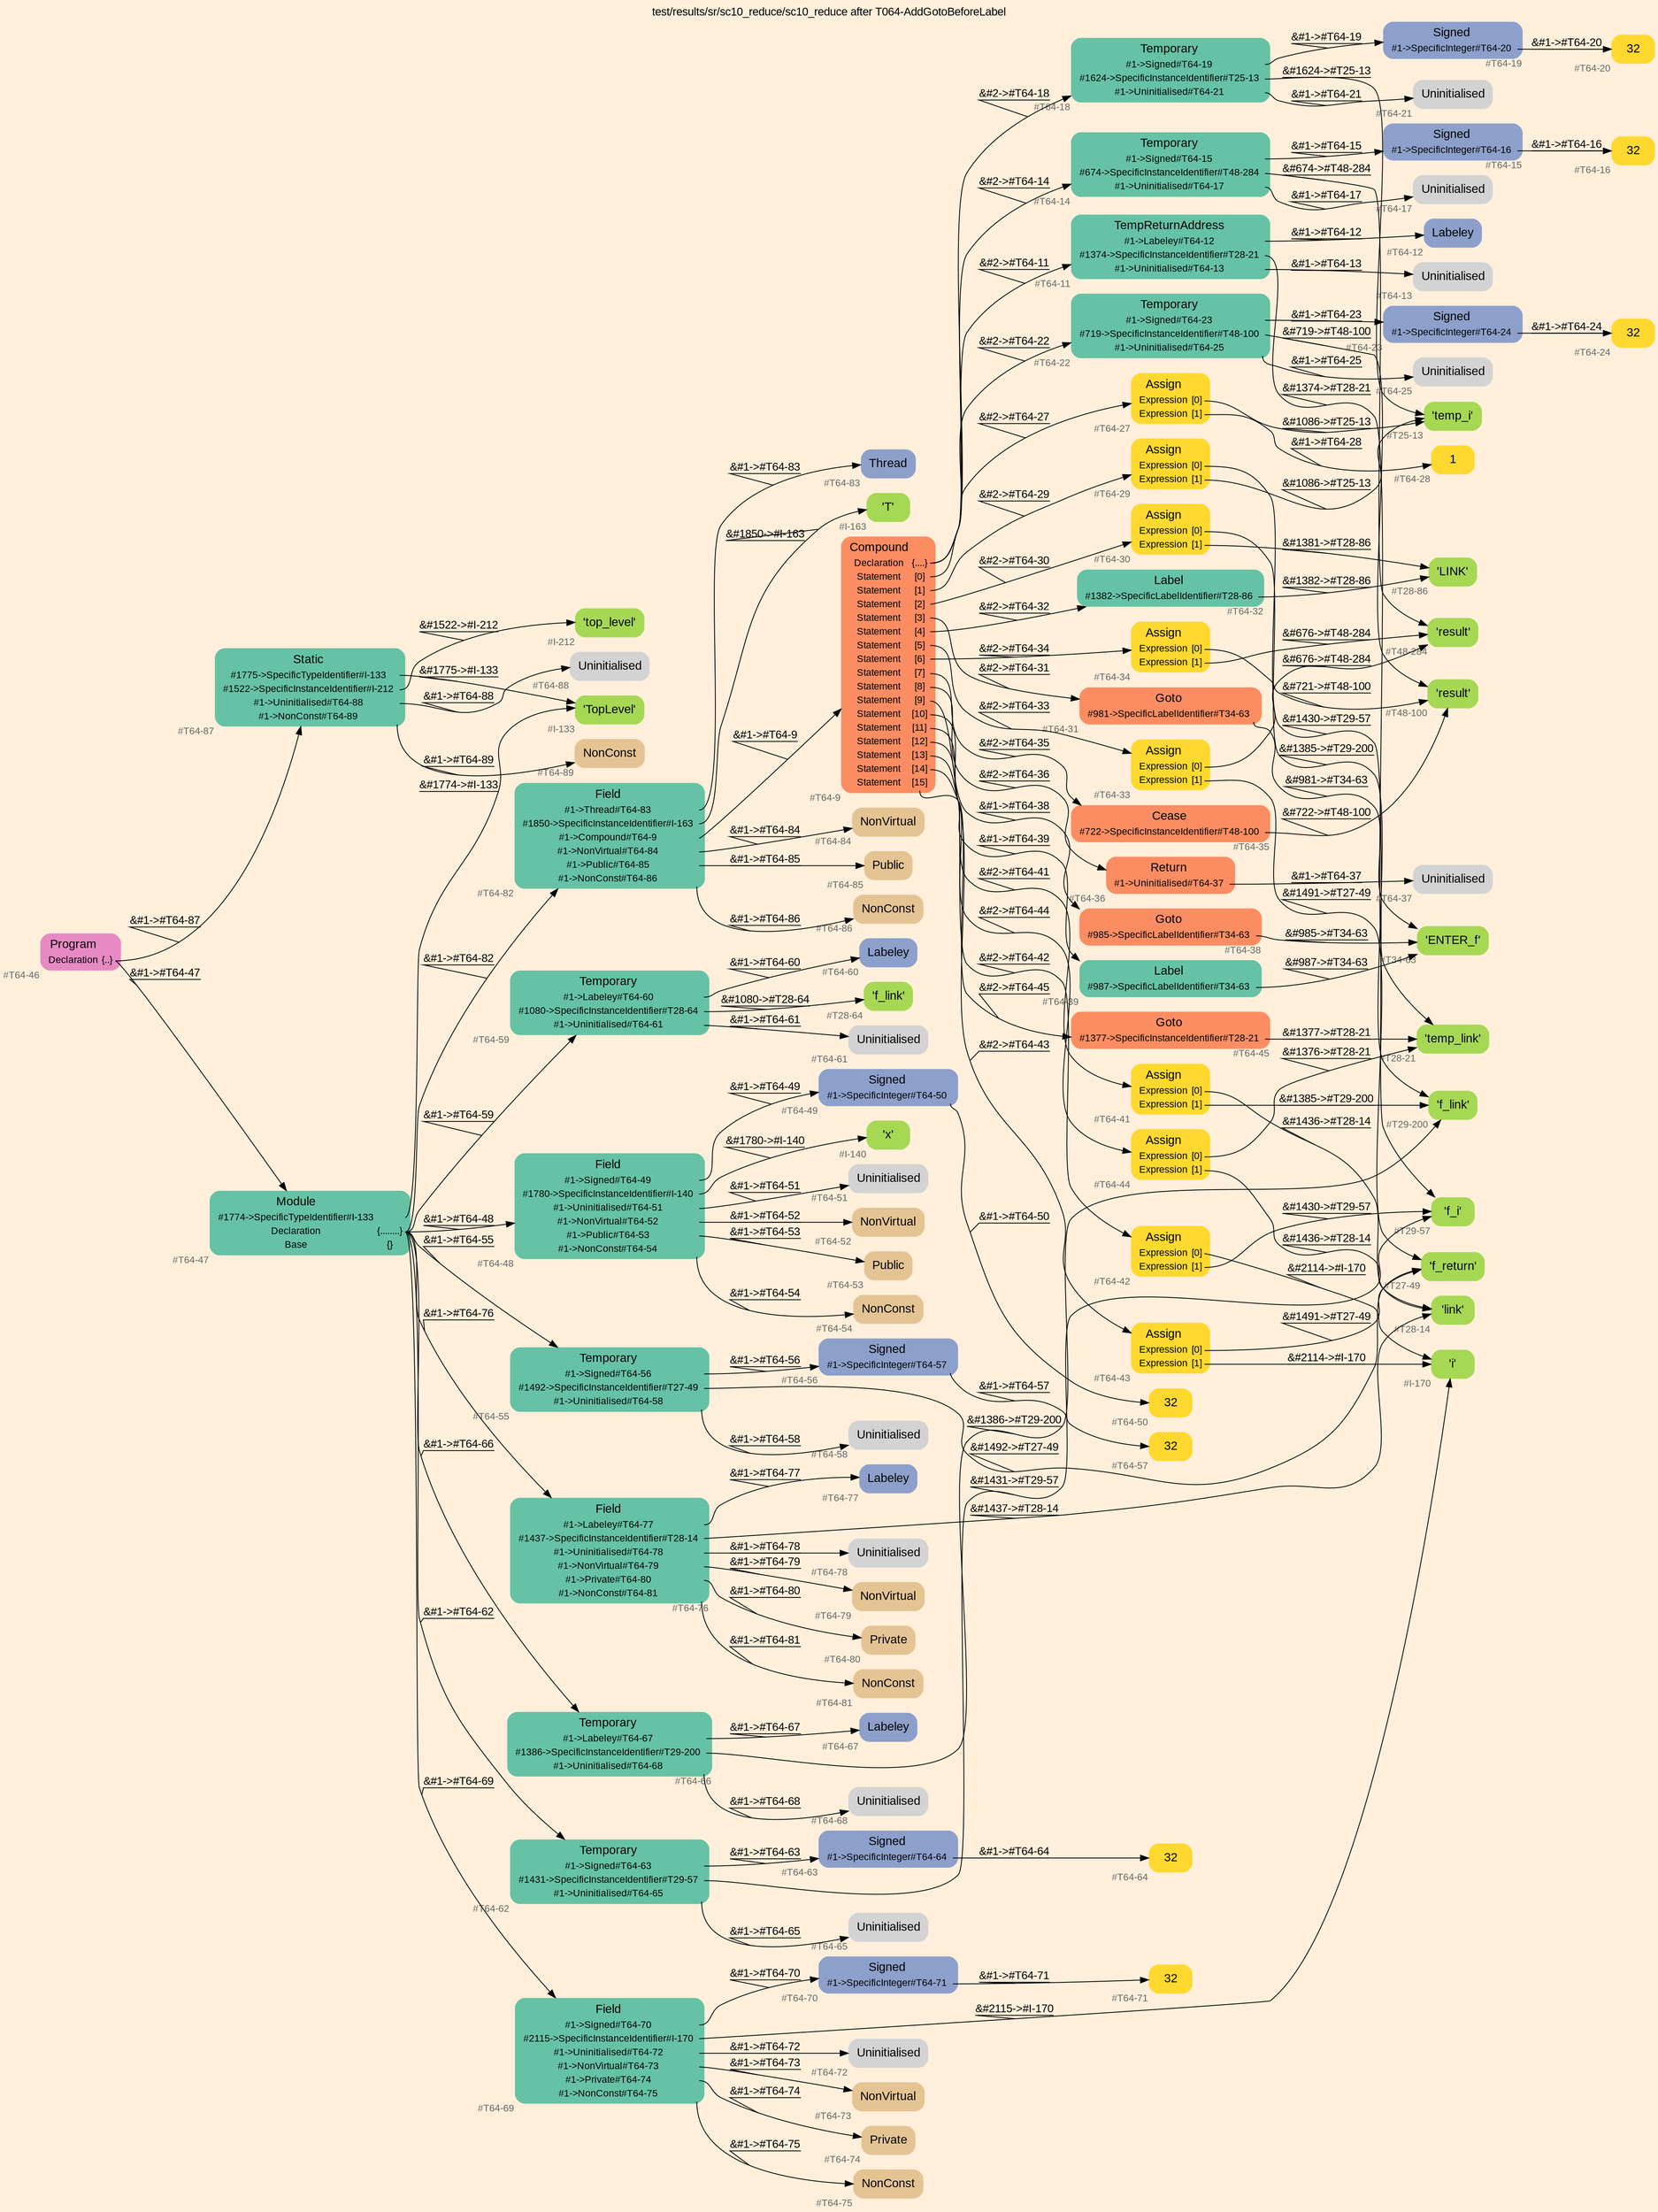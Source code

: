 digraph "test/results/sr/sc10_reduce/sc10_reduce after T064-AddGotoBeforeLabel" {
label = "test/results/sr/sc10_reduce/sc10_reduce after T064-AddGotoBeforeLabel"
labelloc = t
graph [
    rankdir = "LR"
    ranksep = 0.3
    bgcolor = antiquewhite1
    color = black
    fontcolor = black
    fontname = "Arial"
];
node [
    fontname = "Arial"
];
edge [
    fontname = "Arial"
];

// -------------------- node figure --------------------
// -------- block #T64-46 ----------
"#T64-46" [
    fillcolor = "/set28/4"
    xlabel = "#T64-46"
    fontsize = "12"
    fontcolor = grey40
    shape = "plaintext"
    label = <<TABLE BORDER="0" CELLBORDER="0" CELLSPACING="0">
     <TR><TD><FONT COLOR="black" POINT-SIZE="15">Program</FONT></TD></TR>
     <TR><TD><FONT COLOR="black" POINT-SIZE="12">Declaration</FONT></TD><TD PORT="port0"><FONT COLOR="black" POINT-SIZE="12">{..}</FONT></TD></TR>
    </TABLE>>
    style = "rounded,filled"
];

// -------- block #T64-47 ----------
"#T64-47" [
    fillcolor = "/set28/1"
    xlabel = "#T64-47"
    fontsize = "12"
    fontcolor = grey40
    shape = "plaintext"
    label = <<TABLE BORDER="0" CELLBORDER="0" CELLSPACING="0">
     <TR><TD><FONT COLOR="black" POINT-SIZE="15">Module</FONT></TD></TR>
     <TR><TD><FONT COLOR="black" POINT-SIZE="12">#1774-&gt;SpecificTypeIdentifier#I-133</FONT></TD><TD PORT="port0"></TD></TR>
     <TR><TD><FONT COLOR="black" POINT-SIZE="12">Declaration</FONT></TD><TD PORT="port1"><FONT COLOR="black" POINT-SIZE="12">{........}</FONT></TD></TR>
     <TR><TD><FONT COLOR="black" POINT-SIZE="12">Base</FONT></TD><TD PORT="port2"><FONT COLOR="black" POINT-SIZE="12">{}</FONT></TD></TR>
    </TABLE>>
    style = "rounded,filled"
];

// -------- block #I-133 ----------
"#I-133" [
    fillcolor = "/set28/5"
    xlabel = "#I-133"
    fontsize = "12"
    fontcolor = grey40
    shape = "plaintext"
    label = <<TABLE BORDER="0" CELLBORDER="0" CELLSPACING="0">
     <TR><TD><FONT COLOR="black" POINT-SIZE="15">'TopLevel'</FONT></TD></TR>
    </TABLE>>
    style = "rounded,filled"
];

// -------- block #T64-48 ----------
"#T64-48" [
    fillcolor = "/set28/1"
    xlabel = "#T64-48"
    fontsize = "12"
    fontcolor = grey40
    shape = "plaintext"
    label = <<TABLE BORDER="0" CELLBORDER="0" CELLSPACING="0">
     <TR><TD><FONT COLOR="black" POINT-SIZE="15">Field</FONT></TD></TR>
     <TR><TD><FONT COLOR="black" POINT-SIZE="12">#1-&gt;Signed#T64-49</FONT></TD><TD PORT="port0"></TD></TR>
     <TR><TD><FONT COLOR="black" POINT-SIZE="12">#1780-&gt;SpecificInstanceIdentifier#I-140</FONT></TD><TD PORT="port1"></TD></TR>
     <TR><TD><FONT COLOR="black" POINT-SIZE="12">#1-&gt;Uninitialised#T64-51</FONT></TD><TD PORT="port2"></TD></TR>
     <TR><TD><FONT COLOR="black" POINT-SIZE="12">#1-&gt;NonVirtual#T64-52</FONT></TD><TD PORT="port3"></TD></TR>
     <TR><TD><FONT COLOR="black" POINT-SIZE="12">#1-&gt;Public#T64-53</FONT></TD><TD PORT="port4"></TD></TR>
     <TR><TD><FONT COLOR="black" POINT-SIZE="12">#1-&gt;NonConst#T64-54</FONT></TD><TD PORT="port5"></TD></TR>
    </TABLE>>
    style = "rounded,filled"
];

// -------- block #T64-49 ----------
"#T64-49" [
    fillcolor = "/set28/3"
    xlabel = "#T64-49"
    fontsize = "12"
    fontcolor = grey40
    shape = "plaintext"
    label = <<TABLE BORDER="0" CELLBORDER="0" CELLSPACING="0">
     <TR><TD><FONT COLOR="black" POINT-SIZE="15">Signed</FONT></TD></TR>
     <TR><TD><FONT COLOR="black" POINT-SIZE="12">#1-&gt;SpecificInteger#T64-50</FONT></TD><TD PORT="port0"></TD></TR>
    </TABLE>>
    style = "rounded,filled"
];

// -------- block #T64-50 ----------
"#T64-50" [
    fillcolor = "/set28/6"
    xlabel = "#T64-50"
    fontsize = "12"
    fontcolor = grey40
    shape = "plaintext"
    label = <<TABLE BORDER="0" CELLBORDER="0" CELLSPACING="0">
     <TR><TD><FONT COLOR="black" POINT-SIZE="15">32</FONT></TD></TR>
    </TABLE>>
    style = "rounded,filled"
];

// -------- block #I-140 ----------
"#I-140" [
    fillcolor = "/set28/5"
    xlabel = "#I-140"
    fontsize = "12"
    fontcolor = grey40
    shape = "plaintext"
    label = <<TABLE BORDER="0" CELLBORDER="0" CELLSPACING="0">
     <TR><TD><FONT COLOR="black" POINT-SIZE="15">'x'</FONT></TD></TR>
    </TABLE>>
    style = "rounded,filled"
];

// -------- block #T64-51 ----------
"#T64-51" [
    xlabel = "#T64-51"
    fontsize = "12"
    fontcolor = grey40
    shape = "plaintext"
    label = <<TABLE BORDER="0" CELLBORDER="0" CELLSPACING="0">
     <TR><TD><FONT COLOR="black" POINT-SIZE="15">Uninitialised</FONT></TD></TR>
    </TABLE>>
    style = "rounded,filled"
];

// -------- block #T64-52 ----------
"#T64-52" [
    fillcolor = "/set28/7"
    xlabel = "#T64-52"
    fontsize = "12"
    fontcolor = grey40
    shape = "plaintext"
    label = <<TABLE BORDER="0" CELLBORDER="0" CELLSPACING="0">
     <TR><TD><FONT COLOR="black" POINT-SIZE="15">NonVirtual</FONT></TD></TR>
    </TABLE>>
    style = "rounded,filled"
];

// -------- block #T64-53 ----------
"#T64-53" [
    fillcolor = "/set28/7"
    xlabel = "#T64-53"
    fontsize = "12"
    fontcolor = grey40
    shape = "plaintext"
    label = <<TABLE BORDER="0" CELLBORDER="0" CELLSPACING="0">
     <TR><TD><FONT COLOR="black" POINT-SIZE="15">Public</FONT></TD></TR>
    </TABLE>>
    style = "rounded,filled"
];

// -------- block #T64-54 ----------
"#T64-54" [
    fillcolor = "/set28/7"
    xlabel = "#T64-54"
    fontsize = "12"
    fontcolor = grey40
    shape = "plaintext"
    label = <<TABLE BORDER="0" CELLBORDER="0" CELLSPACING="0">
     <TR><TD><FONT COLOR="black" POINT-SIZE="15">NonConst</FONT></TD></TR>
    </TABLE>>
    style = "rounded,filled"
];

// -------- block #T64-55 ----------
"#T64-55" [
    fillcolor = "/set28/1"
    xlabel = "#T64-55"
    fontsize = "12"
    fontcolor = grey40
    shape = "plaintext"
    label = <<TABLE BORDER="0" CELLBORDER="0" CELLSPACING="0">
     <TR><TD><FONT COLOR="black" POINT-SIZE="15">Temporary</FONT></TD></TR>
     <TR><TD><FONT COLOR="black" POINT-SIZE="12">#1-&gt;Signed#T64-56</FONT></TD><TD PORT="port0"></TD></TR>
     <TR><TD><FONT COLOR="black" POINT-SIZE="12">#1492-&gt;SpecificInstanceIdentifier#T27-49</FONT></TD><TD PORT="port1"></TD></TR>
     <TR><TD><FONT COLOR="black" POINT-SIZE="12">#1-&gt;Uninitialised#T64-58</FONT></TD><TD PORT="port2"></TD></TR>
    </TABLE>>
    style = "rounded,filled"
];

// -------- block #T64-56 ----------
"#T64-56" [
    fillcolor = "/set28/3"
    xlabel = "#T64-56"
    fontsize = "12"
    fontcolor = grey40
    shape = "plaintext"
    label = <<TABLE BORDER="0" CELLBORDER="0" CELLSPACING="0">
     <TR><TD><FONT COLOR="black" POINT-SIZE="15">Signed</FONT></TD></TR>
     <TR><TD><FONT COLOR="black" POINT-SIZE="12">#1-&gt;SpecificInteger#T64-57</FONT></TD><TD PORT="port0"></TD></TR>
    </TABLE>>
    style = "rounded,filled"
];

// -------- block #T64-57 ----------
"#T64-57" [
    fillcolor = "/set28/6"
    xlabel = "#T64-57"
    fontsize = "12"
    fontcolor = grey40
    shape = "plaintext"
    label = <<TABLE BORDER="0" CELLBORDER="0" CELLSPACING="0">
     <TR><TD><FONT COLOR="black" POINT-SIZE="15">32</FONT></TD></TR>
    </TABLE>>
    style = "rounded,filled"
];

// -------- block #T27-49 ----------
"#T27-49" [
    fillcolor = "/set28/5"
    xlabel = "#T27-49"
    fontsize = "12"
    fontcolor = grey40
    shape = "plaintext"
    label = <<TABLE BORDER="0" CELLBORDER="0" CELLSPACING="0">
     <TR><TD><FONT COLOR="black" POINT-SIZE="15">'f_return'</FONT></TD></TR>
    </TABLE>>
    style = "rounded,filled"
];

// -------- block #T64-58 ----------
"#T64-58" [
    xlabel = "#T64-58"
    fontsize = "12"
    fontcolor = grey40
    shape = "plaintext"
    label = <<TABLE BORDER="0" CELLBORDER="0" CELLSPACING="0">
     <TR><TD><FONT COLOR="black" POINT-SIZE="15">Uninitialised</FONT></TD></TR>
    </TABLE>>
    style = "rounded,filled"
];

// -------- block #T64-59 ----------
"#T64-59" [
    fillcolor = "/set28/1"
    xlabel = "#T64-59"
    fontsize = "12"
    fontcolor = grey40
    shape = "plaintext"
    label = <<TABLE BORDER="0" CELLBORDER="0" CELLSPACING="0">
     <TR><TD><FONT COLOR="black" POINT-SIZE="15">Temporary</FONT></TD></TR>
     <TR><TD><FONT COLOR="black" POINT-SIZE="12">#1-&gt;Labeley#T64-60</FONT></TD><TD PORT="port0"></TD></TR>
     <TR><TD><FONT COLOR="black" POINT-SIZE="12">#1080-&gt;SpecificInstanceIdentifier#T28-64</FONT></TD><TD PORT="port1"></TD></TR>
     <TR><TD><FONT COLOR="black" POINT-SIZE="12">#1-&gt;Uninitialised#T64-61</FONT></TD><TD PORT="port2"></TD></TR>
    </TABLE>>
    style = "rounded,filled"
];

// -------- block #T64-60 ----------
"#T64-60" [
    fillcolor = "/set28/3"
    xlabel = "#T64-60"
    fontsize = "12"
    fontcolor = grey40
    shape = "plaintext"
    label = <<TABLE BORDER="0" CELLBORDER="0" CELLSPACING="0">
     <TR><TD><FONT COLOR="black" POINT-SIZE="15">Labeley</FONT></TD></TR>
    </TABLE>>
    style = "rounded,filled"
];

// -------- block #T28-64 ----------
"#T28-64" [
    fillcolor = "/set28/5"
    xlabel = "#T28-64"
    fontsize = "12"
    fontcolor = grey40
    shape = "plaintext"
    label = <<TABLE BORDER="0" CELLBORDER="0" CELLSPACING="0">
     <TR><TD><FONT COLOR="black" POINT-SIZE="15">'f_link'</FONT></TD></TR>
    </TABLE>>
    style = "rounded,filled"
];

// -------- block #T64-61 ----------
"#T64-61" [
    xlabel = "#T64-61"
    fontsize = "12"
    fontcolor = grey40
    shape = "plaintext"
    label = <<TABLE BORDER="0" CELLBORDER="0" CELLSPACING="0">
     <TR><TD><FONT COLOR="black" POINT-SIZE="15">Uninitialised</FONT></TD></TR>
    </TABLE>>
    style = "rounded,filled"
];

// -------- block #T64-62 ----------
"#T64-62" [
    fillcolor = "/set28/1"
    xlabel = "#T64-62"
    fontsize = "12"
    fontcolor = grey40
    shape = "plaintext"
    label = <<TABLE BORDER="0" CELLBORDER="0" CELLSPACING="0">
     <TR><TD><FONT COLOR="black" POINT-SIZE="15">Temporary</FONT></TD></TR>
     <TR><TD><FONT COLOR="black" POINT-SIZE="12">#1-&gt;Signed#T64-63</FONT></TD><TD PORT="port0"></TD></TR>
     <TR><TD><FONT COLOR="black" POINT-SIZE="12">#1431-&gt;SpecificInstanceIdentifier#T29-57</FONT></TD><TD PORT="port1"></TD></TR>
     <TR><TD><FONT COLOR="black" POINT-SIZE="12">#1-&gt;Uninitialised#T64-65</FONT></TD><TD PORT="port2"></TD></TR>
    </TABLE>>
    style = "rounded,filled"
];

// -------- block #T64-63 ----------
"#T64-63" [
    fillcolor = "/set28/3"
    xlabel = "#T64-63"
    fontsize = "12"
    fontcolor = grey40
    shape = "plaintext"
    label = <<TABLE BORDER="0" CELLBORDER="0" CELLSPACING="0">
     <TR><TD><FONT COLOR="black" POINT-SIZE="15">Signed</FONT></TD></TR>
     <TR><TD><FONT COLOR="black" POINT-SIZE="12">#1-&gt;SpecificInteger#T64-64</FONT></TD><TD PORT="port0"></TD></TR>
    </TABLE>>
    style = "rounded,filled"
];

// -------- block #T64-64 ----------
"#T64-64" [
    fillcolor = "/set28/6"
    xlabel = "#T64-64"
    fontsize = "12"
    fontcolor = grey40
    shape = "plaintext"
    label = <<TABLE BORDER="0" CELLBORDER="0" CELLSPACING="0">
     <TR><TD><FONT COLOR="black" POINT-SIZE="15">32</FONT></TD></TR>
    </TABLE>>
    style = "rounded,filled"
];

// -------- block #T29-57 ----------
"#T29-57" [
    fillcolor = "/set28/5"
    xlabel = "#T29-57"
    fontsize = "12"
    fontcolor = grey40
    shape = "plaintext"
    label = <<TABLE BORDER="0" CELLBORDER="0" CELLSPACING="0">
     <TR><TD><FONT COLOR="black" POINT-SIZE="15">'f_i'</FONT></TD></TR>
    </TABLE>>
    style = "rounded,filled"
];

// -------- block #T64-65 ----------
"#T64-65" [
    xlabel = "#T64-65"
    fontsize = "12"
    fontcolor = grey40
    shape = "plaintext"
    label = <<TABLE BORDER="0" CELLBORDER="0" CELLSPACING="0">
     <TR><TD><FONT COLOR="black" POINT-SIZE="15">Uninitialised</FONT></TD></TR>
    </TABLE>>
    style = "rounded,filled"
];

// -------- block #T64-66 ----------
"#T64-66" [
    fillcolor = "/set28/1"
    xlabel = "#T64-66"
    fontsize = "12"
    fontcolor = grey40
    shape = "plaintext"
    label = <<TABLE BORDER="0" CELLBORDER="0" CELLSPACING="0">
     <TR><TD><FONT COLOR="black" POINT-SIZE="15">Temporary</FONT></TD></TR>
     <TR><TD><FONT COLOR="black" POINT-SIZE="12">#1-&gt;Labeley#T64-67</FONT></TD><TD PORT="port0"></TD></TR>
     <TR><TD><FONT COLOR="black" POINT-SIZE="12">#1386-&gt;SpecificInstanceIdentifier#T29-200</FONT></TD><TD PORT="port1"></TD></TR>
     <TR><TD><FONT COLOR="black" POINT-SIZE="12">#1-&gt;Uninitialised#T64-68</FONT></TD><TD PORT="port2"></TD></TR>
    </TABLE>>
    style = "rounded,filled"
];

// -------- block #T64-67 ----------
"#T64-67" [
    fillcolor = "/set28/3"
    xlabel = "#T64-67"
    fontsize = "12"
    fontcolor = grey40
    shape = "plaintext"
    label = <<TABLE BORDER="0" CELLBORDER="0" CELLSPACING="0">
     <TR><TD><FONT COLOR="black" POINT-SIZE="15">Labeley</FONT></TD></TR>
    </TABLE>>
    style = "rounded,filled"
];

// -------- block #T29-200 ----------
"#T29-200" [
    fillcolor = "/set28/5"
    xlabel = "#T29-200"
    fontsize = "12"
    fontcolor = grey40
    shape = "plaintext"
    label = <<TABLE BORDER="0" CELLBORDER="0" CELLSPACING="0">
     <TR><TD><FONT COLOR="black" POINT-SIZE="15">'f_link'</FONT></TD></TR>
    </TABLE>>
    style = "rounded,filled"
];

// -------- block #T64-68 ----------
"#T64-68" [
    xlabel = "#T64-68"
    fontsize = "12"
    fontcolor = grey40
    shape = "plaintext"
    label = <<TABLE BORDER="0" CELLBORDER="0" CELLSPACING="0">
     <TR><TD><FONT COLOR="black" POINT-SIZE="15">Uninitialised</FONT></TD></TR>
    </TABLE>>
    style = "rounded,filled"
];

// -------- block #T64-69 ----------
"#T64-69" [
    fillcolor = "/set28/1"
    xlabel = "#T64-69"
    fontsize = "12"
    fontcolor = grey40
    shape = "plaintext"
    label = <<TABLE BORDER="0" CELLBORDER="0" CELLSPACING="0">
     <TR><TD><FONT COLOR="black" POINT-SIZE="15">Field</FONT></TD></TR>
     <TR><TD><FONT COLOR="black" POINT-SIZE="12">#1-&gt;Signed#T64-70</FONT></TD><TD PORT="port0"></TD></TR>
     <TR><TD><FONT COLOR="black" POINT-SIZE="12">#2115-&gt;SpecificInstanceIdentifier#I-170</FONT></TD><TD PORT="port1"></TD></TR>
     <TR><TD><FONT COLOR="black" POINT-SIZE="12">#1-&gt;Uninitialised#T64-72</FONT></TD><TD PORT="port2"></TD></TR>
     <TR><TD><FONT COLOR="black" POINT-SIZE="12">#1-&gt;NonVirtual#T64-73</FONT></TD><TD PORT="port3"></TD></TR>
     <TR><TD><FONT COLOR="black" POINT-SIZE="12">#1-&gt;Private#T64-74</FONT></TD><TD PORT="port4"></TD></TR>
     <TR><TD><FONT COLOR="black" POINT-SIZE="12">#1-&gt;NonConst#T64-75</FONT></TD><TD PORT="port5"></TD></TR>
    </TABLE>>
    style = "rounded,filled"
];

// -------- block #T64-70 ----------
"#T64-70" [
    fillcolor = "/set28/3"
    xlabel = "#T64-70"
    fontsize = "12"
    fontcolor = grey40
    shape = "plaintext"
    label = <<TABLE BORDER="0" CELLBORDER="0" CELLSPACING="0">
     <TR><TD><FONT COLOR="black" POINT-SIZE="15">Signed</FONT></TD></TR>
     <TR><TD><FONT COLOR="black" POINT-SIZE="12">#1-&gt;SpecificInteger#T64-71</FONT></TD><TD PORT="port0"></TD></TR>
    </TABLE>>
    style = "rounded,filled"
];

// -------- block #T64-71 ----------
"#T64-71" [
    fillcolor = "/set28/6"
    xlabel = "#T64-71"
    fontsize = "12"
    fontcolor = grey40
    shape = "plaintext"
    label = <<TABLE BORDER="0" CELLBORDER="0" CELLSPACING="0">
     <TR><TD><FONT COLOR="black" POINT-SIZE="15">32</FONT></TD></TR>
    </TABLE>>
    style = "rounded,filled"
];

// -------- block #I-170 ----------
"#I-170" [
    fillcolor = "/set28/5"
    xlabel = "#I-170"
    fontsize = "12"
    fontcolor = grey40
    shape = "plaintext"
    label = <<TABLE BORDER="0" CELLBORDER="0" CELLSPACING="0">
     <TR><TD><FONT COLOR="black" POINT-SIZE="15">'i'</FONT></TD></TR>
    </TABLE>>
    style = "rounded,filled"
];

// -------- block #T64-72 ----------
"#T64-72" [
    xlabel = "#T64-72"
    fontsize = "12"
    fontcolor = grey40
    shape = "plaintext"
    label = <<TABLE BORDER="0" CELLBORDER="0" CELLSPACING="0">
     <TR><TD><FONT COLOR="black" POINT-SIZE="15">Uninitialised</FONT></TD></TR>
    </TABLE>>
    style = "rounded,filled"
];

// -------- block #T64-73 ----------
"#T64-73" [
    fillcolor = "/set28/7"
    xlabel = "#T64-73"
    fontsize = "12"
    fontcolor = grey40
    shape = "plaintext"
    label = <<TABLE BORDER="0" CELLBORDER="0" CELLSPACING="0">
     <TR><TD><FONT COLOR="black" POINT-SIZE="15">NonVirtual</FONT></TD></TR>
    </TABLE>>
    style = "rounded,filled"
];

// -------- block #T64-74 ----------
"#T64-74" [
    fillcolor = "/set28/7"
    xlabel = "#T64-74"
    fontsize = "12"
    fontcolor = grey40
    shape = "plaintext"
    label = <<TABLE BORDER="0" CELLBORDER="0" CELLSPACING="0">
     <TR><TD><FONT COLOR="black" POINT-SIZE="15">Private</FONT></TD></TR>
    </TABLE>>
    style = "rounded,filled"
];

// -------- block #T64-75 ----------
"#T64-75" [
    fillcolor = "/set28/7"
    xlabel = "#T64-75"
    fontsize = "12"
    fontcolor = grey40
    shape = "plaintext"
    label = <<TABLE BORDER="0" CELLBORDER="0" CELLSPACING="0">
     <TR><TD><FONT COLOR="black" POINT-SIZE="15">NonConst</FONT></TD></TR>
    </TABLE>>
    style = "rounded,filled"
];

// -------- block #T64-76 ----------
"#T64-76" [
    fillcolor = "/set28/1"
    xlabel = "#T64-76"
    fontsize = "12"
    fontcolor = grey40
    shape = "plaintext"
    label = <<TABLE BORDER="0" CELLBORDER="0" CELLSPACING="0">
     <TR><TD><FONT COLOR="black" POINT-SIZE="15">Field</FONT></TD></TR>
     <TR><TD><FONT COLOR="black" POINT-SIZE="12">#1-&gt;Labeley#T64-77</FONT></TD><TD PORT="port0"></TD></TR>
     <TR><TD><FONT COLOR="black" POINT-SIZE="12">#1437-&gt;SpecificInstanceIdentifier#T28-14</FONT></TD><TD PORT="port1"></TD></TR>
     <TR><TD><FONT COLOR="black" POINT-SIZE="12">#1-&gt;Uninitialised#T64-78</FONT></TD><TD PORT="port2"></TD></TR>
     <TR><TD><FONT COLOR="black" POINT-SIZE="12">#1-&gt;NonVirtual#T64-79</FONT></TD><TD PORT="port3"></TD></TR>
     <TR><TD><FONT COLOR="black" POINT-SIZE="12">#1-&gt;Private#T64-80</FONT></TD><TD PORT="port4"></TD></TR>
     <TR><TD><FONT COLOR="black" POINT-SIZE="12">#1-&gt;NonConst#T64-81</FONT></TD><TD PORT="port5"></TD></TR>
    </TABLE>>
    style = "rounded,filled"
];

// -------- block #T64-77 ----------
"#T64-77" [
    fillcolor = "/set28/3"
    xlabel = "#T64-77"
    fontsize = "12"
    fontcolor = grey40
    shape = "plaintext"
    label = <<TABLE BORDER="0" CELLBORDER="0" CELLSPACING="0">
     <TR><TD><FONT COLOR="black" POINT-SIZE="15">Labeley</FONT></TD></TR>
    </TABLE>>
    style = "rounded,filled"
];

// -------- block #T28-14 ----------
"#T28-14" [
    fillcolor = "/set28/5"
    xlabel = "#T28-14"
    fontsize = "12"
    fontcolor = grey40
    shape = "plaintext"
    label = <<TABLE BORDER="0" CELLBORDER="0" CELLSPACING="0">
     <TR><TD><FONT COLOR="black" POINT-SIZE="15">'link'</FONT></TD></TR>
    </TABLE>>
    style = "rounded,filled"
];

// -------- block #T64-78 ----------
"#T64-78" [
    xlabel = "#T64-78"
    fontsize = "12"
    fontcolor = grey40
    shape = "plaintext"
    label = <<TABLE BORDER="0" CELLBORDER="0" CELLSPACING="0">
     <TR><TD><FONT COLOR="black" POINT-SIZE="15">Uninitialised</FONT></TD></TR>
    </TABLE>>
    style = "rounded,filled"
];

// -------- block #T64-79 ----------
"#T64-79" [
    fillcolor = "/set28/7"
    xlabel = "#T64-79"
    fontsize = "12"
    fontcolor = grey40
    shape = "plaintext"
    label = <<TABLE BORDER="0" CELLBORDER="0" CELLSPACING="0">
     <TR><TD><FONT COLOR="black" POINT-SIZE="15">NonVirtual</FONT></TD></TR>
    </TABLE>>
    style = "rounded,filled"
];

// -------- block #T64-80 ----------
"#T64-80" [
    fillcolor = "/set28/7"
    xlabel = "#T64-80"
    fontsize = "12"
    fontcolor = grey40
    shape = "plaintext"
    label = <<TABLE BORDER="0" CELLBORDER="0" CELLSPACING="0">
     <TR><TD><FONT COLOR="black" POINT-SIZE="15">Private</FONT></TD></TR>
    </TABLE>>
    style = "rounded,filled"
];

// -------- block #T64-81 ----------
"#T64-81" [
    fillcolor = "/set28/7"
    xlabel = "#T64-81"
    fontsize = "12"
    fontcolor = grey40
    shape = "plaintext"
    label = <<TABLE BORDER="0" CELLBORDER="0" CELLSPACING="0">
     <TR><TD><FONT COLOR="black" POINT-SIZE="15">NonConst</FONT></TD></TR>
    </TABLE>>
    style = "rounded,filled"
];

// -------- block #T64-82 ----------
"#T64-82" [
    fillcolor = "/set28/1"
    xlabel = "#T64-82"
    fontsize = "12"
    fontcolor = grey40
    shape = "plaintext"
    label = <<TABLE BORDER="0" CELLBORDER="0" CELLSPACING="0">
     <TR><TD><FONT COLOR="black" POINT-SIZE="15">Field</FONT></TD></TR>
     <TR><TD><FONT COLOR="black" POINT-SIZE="12">#1-&gt;Thread#T64-83</FONT></TD><TD PORT="port0"></TD></TR>
     <TR><TD><FONT COLOR="black" POINT-SIZE="12">#1850-&gt;SpecificInstanceIdentifier#I-163</FONT></TD><TD PORT="port1"></TD></TR>
     <TR><TD><FONT COLOR="black" POINT-SIZE="12">#1-&gt;Compound#T64-9</FONT></TD><TD PORT="port2"></TD></TR>
     <TR><TD><FONT COLOR="black" POINT-SIZE="12">#1-&gt;NonVirtual#T64-84</FONT></TD><TD PORT="port3"></TD></TR>
     <TR><TD><FONT COLOR="black" POINT-SIZE="12">#1-&gt;Public#T64-85</FONT></TD><TD PORT="port4"></TD></TR>
     <TR><TD><FONT COLOR="black" POINT-SIZE="12">#1-&gt;NonConst#T64-86</FONT></TD><TD PORT="port5"></TD></TR>
    </TABLE>>
    style = "rounded,filled"
];

// -------- block #T64-83 ----------
"#T64-83" [
    fillcolor = "/set28/3"
    xlabel = "#T64-83"
    fontsize = "12"
    fontcolor = grey40
    shape = "plaintext"
    label = <<TABLE BORDER="0" CELLBORDER="0" CELLSPACING="0">
     <TR><TD><FONT COLOR="black" POINT-SIZE="15">Thread</FONT></TD></TR>
    </TABLE>>
    style = "rounded,filled"
];

// -------- block #I-163 ----------
"#I-163" [
    fillcolor = "/set28/5"
    xlabel = "#I-163"
    fontsize = "12"
    fontcolor = grey40
    shape = "plaintext"
    label = <<TABLE BORDER="0" CELLBORDER="0" CELLSPACING="0">
     <TR><TD><FONT COLOR="black" POINT-SIZE="15">'T'</FONT></TD></TR>
    </TABLE>>
    style = "rounded,filled"
];

// -------- block #T64-9 ----------
"#T64-9" [
    fillcolor = "/set28/2"
    xlabel = "#T64-9"
    fontsize = "12"
    fontcolor = grey40
    shape = "plaintext"
    label = <<TABLE BORDER="0" CELLBORDER="0" CELLSPACING="0">
     <TR><TD><FONT COLOR="black" POINT-SIZE="15">Compound</FONT></TD></TR>
     <TR><TD><FONT COLOR="black" POINT-SIZE="12">Declaration</FONT></TD><TD PORT="port0"><FONT COLOR="black" POINT-SIZE="12">{....}</FONT></TD></TR>
     <TR><TD><FONT COLOR="black" POINT-SIZE="12">Statement</FONT></TD><TD PORT="port1"><FONT COLOR="black" POINT-SIZE="12">[0]</FONT></TD></TR>
     <TR><TD><FONT COLOR="black" POINT-SIZE="12">Statement</FONT></TD><TD PORT="port2"><FONT COLOR="black" POINT-SIZE="12">[1]</FONT></TD></TR>
     <TR><TD><FONT COLOR="black" POINT-SIZE="12">Statement</FONT></TD><TD PORT="port3"><FONT COLOR="black" POINT-SIZE="12">[2]</FONT></TD></TR>
     <TR><TD><FONT COLOR="black" POINT-SIZE="12">Statement</FONT></TD><TD PORT="port4"><FONT COLOR="black" POINT-SIZE="12">[3]</FONT></TD></TR>
     <TR><TD><FONT COLOR="black" POINT-SIZE="12">Statement</FONT></TD><TD PORT="port5"><FONT COLOR="black" POINT-SIZE="12">[4]</FONT></TD></TR>
     <TR><TD><FONT COLOR="black" POINT-SIZE="12">Statement</FONT></TD><TD PORT="port6"><FONT COLOR="black" POINT-SIZE="12">[5]</FONT></TD></TR>
     <TR><TD><FONT COLOR="black" POINT-SIZE="12">Statement</FONT></TD><TD PORT="port7"><FONT COLOR="black" POINT-SIZE="12">[6]</FONT></TD></TR>
     <TR><TD><FONT COLOR="black" POINT-SIZE="12">Statement</FONT></TD><TD PORT="port8"><FONT COLOR="black" POINT-SIZE="12">[7]</FONT></TD></TR>
     <TR><TD><FONT COLOR="black" POINT-SIZE="12">Statement</FONT></TD><TD PORT="port9"><FONT COLOR="black" POINT-SIZE="12">[8]</FONT></TD></TR>
     <TR><TD><FONT COLOR="black" POINT-SIZE="12">Statement</FONT></TD><TD PORT="port10"><FONT COLOR="black" POINT-SIZE="12">[9]</FONT></TD></TR>
     <TR><TD><FONT COLOR="black" POINT-SIZE="12">Statement</FONT></TD><TD PORT="port11"><FONT COLOR="black" POINT-SIZE="12">[10]</FONT></TD></TR>
     <TR><TD><FONT COLOR="black" POINT-SIZE="12">Statement</FONT></TD><TD PORT="port12"><FONT COLOR="black" POINT-SIZE="12">[11]</FONT></TD></TR>
     <TR><TD><FONT COLOR="black" POINT-SIZE="12">Statement</FONT></TD><TD PORT="port13"><FONT COLOR="black" POINT-SIZE="12">[12]</FONT></TD></TR>
     <TR><TD><FONT COLOR="black" POINT-SIZE="12">Statement</FONT></TD><TD PORT="port14"><FONT COLOR="black" POINT-SIZE="12">[13]</FONT></TD></TR>
     <TR><TD><FONT COLOR="black" POINT-SIZE="12">Statement</FONT></TD><TD PORT="port15"><FONT COLOR="black" POINT-SIZE="12">[14]</FONT></TD></TR>
     <TR><TD><FONT COLOR="black" POINT-SIZE="12">Statement</FONT></TD><TD PORT="port16"><FONT COLOR="black" POINT-SIZE="12">[15]</FONT></TD></TR>
    </TABLE>>
    style = "rounded,filled"
];

// -------- block #T64-11 ----------
"#T64-11" [
    fillcolor = "/set28/1"
    xlabel = "#T64-11"
    fontsize = "12"
    fontcolor = grey40
    shape = "plaintext"
    label = <<TABLE BORDER="0" CELLBORDER="0" CELLSPACING="0">
     <TR><TD><FONT COLOR="black" POINT-SIZE="15">TempReturnAddress</FONT></TD></TR>
     <TR><TD><FONT COLOR="black" POINT-SIZE="12">#1-&gt;Labeley#T64-12</FONT></TD><TD PORT="port0"></TD></TR>
     <TR><TD><FONT COLOR="black" POINT-SIZE="12">#1374-&gt;SpecificInstanceIdentifier#T28-21</FONT></TD><TD PORT="port1"></TD></TR>
     <TR><TD><FONT COLOR="black" POINT-SIZE="12">#1-&gt;Uninitialised#T64-13</FONT></TD><TD PORT="port2"></TD></TR>
    </TABLE>>
    style = "rounded,filled"
];

// -------- block #T64-12 ----------
"#T64-12" [
    fillcolor = "/set28/3"
    xlabel = "#T64-12"
    fontsize = "12"
    fontcolor = grey40
    shape = "plaintext"
    label = <<TABLE BORDER="0" CELLBORDER="0" CELLSPACING="0">
     <TR><TD><FONT COLOR="black" POINT-SIZE="15">Labeley</FONT></TD></TR>
    </TABLE>>
    style = "rounded,filled"
];

// -------- block #T28-21 ----------
"#T28-21" [
    fillcolor = "/set28/5"
    xlabel = "#T28-21"
    fontsize = "12"
    fontcolor = grey40
    shape = "plaintext"
    label = <<TABLE BORDER="0" CELLBORDER="0" CELLSPACING="0">
     <TR><TD><FONT COLOR="black" POINT-SIZE="15">'temp_link'</FONT></TD></TR>
    </TABLE>>
    style = "rounded,filled"
];

// -------- block #T64-13 ----------
"#T64-13" [
    xlabel = "#T64-13"
    fontsize = "12"
    fontcolor = grey40
    shape = "plaintext"
    label = <<TABLE BORDER="0" CELLBORDER="0" CELLSPACING="0">
     <TR><TD><FONT COLOR="black" POINT-SIZE="15">Uninitialised</FONT></TD></TR>
    </TABLE>>
    style = "rounded,filled"
];

// -------- block #T64-14 ----------
"#T64-14" [
    fillcolor = "/set28/1"
    xlabel = "#T64-14"
    fontsize = "12"
    fontcolor = grey40
    shape = "plaintext"
    label = <<TABLE BORDER="0" CELLBORDER="0" CELLSPACING="0">
     <TR><TD><FONT COLOR="black" POINT-SIZE="15">Temporary</FONT></TD></TR>
     <TR><TD><FONT COLOR="black" POINT-SIZE="12">#1-&gt;Signed#T64-15</FONT></TD><TD PORT="port0"></TD></TR>
     <TR><TD><FONT COLOR="black" POINT-SIZE="12">#674-&gt;SpecificInstanceIdentifier#T48-284</FONT></TD><TD PORT="port1"></TD></TR>
     <TR><TD><FONT COLOR="black" POINT-SIZE="12">#1-&gt;Uninitialised#T64-17</FONT></TD><TD PORT="port2"></TD></TR>
    </TABLE>>
    style = "rounded,filled"
];

// -------- block #T64-15 ----------
"#T64-15" [
    fillcolor = "/set28/3"
    xlabel = "#T64-15"
    fontsize = "12"
    fontcolor = grey40
    shape = "plaintext"
    label = <<TABLE BORDER="0" CELLBORDER="0" CELLSPACING="0">
     <TR><TD><FONT COLOR="black" POINT-SIZE="15">Signed</FONT></TD></TR>
     <TR><TD><FONT COLOR="black" POINT-SIZE="12">#1-&gt;SpecificInteger#T64-16</FONT></TD><TD PORT="port0"></TD></TR>
    </TABLE>>
    style = "rounded,filled"
];

// -------- block #T64-16 ----------
"#T64-16" [
    fillcolor = "/set28/6"
    xlabel = "#T64-16"
    fontsize = "12"
    fontcolor = grey40
    shape = "plaintext"
    label = <<TABLE BORDER="0" CELLBORDER="0" CELLSPACING="0">
     <TR><TD><FONT COLOR="black" POINT-SIZE="15">32</FONT></TD></TR>
    </TABLE>>
    style = "rounded,filled"
];

// -------- block #T48-284 ----------
"#T48-284" [
    fillcolor = "/set28/5"
    xlabel = "#T48-284"
    fontsize = "12"
    fontcolor = grey40
    shape = "plaintext"
    label = <<TABLE BORDER="0" CELLBORDER="0" CELLSPACING="0">
     <TR><TD><FONT COLOR="black" POINT-SIZE="15">'result'</FONT></TD></TR>
    </TABLE>>
    style = "rounded,filled"
];

// -------- block #T64-17 ----------
"#T64-17" [
    xlabel = "#T64-17"
    fontsize = "12"
    fontcolor = grey40
    shape = "plaintext"
    label = <<TABLE BORDER="0" CELLBORDER="0" CELLSPACING="0">
     <TR><TD><FONT COLOR="black" POINT-SIZE="15">Uninitialised</FONT></TD></TR>
    </TABLE>>
    style = "rounded,filled"
];

// -------- block #T64-18 ----------
"#T64-18" [
    fillcolor = "/set28/1"
    xlabel = "#T64-18"
    fontsize = "12"
    fontcolor = grey40
    shape = "plaintext"
    label = <<TABLE BORDER="0" CELLBORDER="0" CELLSPACING="0">
     <TR><TD><FONT COLOR="black" POINT-SIZE="15">Temporary</FONT></TD></TR>
     <TR><TD><FONT COLOR="black" POINT-SIZE="12">#1-&gt;Signed#T64-19</FONT></TD><TD PORT="port0"></TD></TR>
     <TR><TD><FONT COLOR="black" POINT-SIZE="12">#1624-&gt;SpecificInstanceIdentifier#T25-13</FONT></TD><TD PORT="port1"></TD></TR>
     <TR><TD><FONT COLOR="black" POINT-SIZE="12">#1-&gt;Uninitialised#T64-21</FONT></TD><TD PORT="port2"></TD></TR>
    </TABLE>>
    style = "rounded,filled"
];

// -------- block #T64-19 ----------
"#T64-19" [
    fillcolor = "/set28/3"
    xlabel = "#T64-19"
    fontsize = "12"
    fontcolor = grey40
    shape = "plaintext"
    label = <<TABLE BORDER="0" CELLBORDER="0" CELLSPACING="0">
     <TR><TD><FONT COLOR="black" POINT-SIZE="15">Signed</FONT></TD></TR>
     <TR><TD><FONT COLOR="black" POINT-SIZE="12">#1-&gt;SpecificInteger#T64-20</FONT></TD><TD PORT="port0"></TD></TR>
    </TABLE>>
    style = "rounded,filled"
];

// -------- block #T64-20 ----------
"#T64-20" [
    fillcolor = "/set28/6"
    xlabel = "#T64-20"
    fontsize = "12"
    fontcolor = grey40
    shape = "plaintext"
    label = <<TABLE BORDER="0" CELLBORDER="0" CELLSPACING="0">
     <TR><TD><FONT COLOR="black" POINT-SIZE="15">32</FONT></TD></TR>
    </TABLE>>
    style = "rounded,filled"
];

// -------- block #T25-13 ----------
"#T25-13" [
    fillcolor = "/set28/5"
    xlabel = "#T25-13"
    fontsize = "12"
    fontcolor = grey40
    shape = "plaintext"
    label = <<TABLE BORDER="0" CELLBORDER="0" CELLSPACING="0">
     <TR><TD><FONT COLOR="black" POINT-SIZE="15">'temp_i'</FONT></TD></TR>
    </TABLE>>
    style = "rounded,filled"
];

// -------- block #T64-21 ----------
"#T64-21" [
    xlabel = "#T64-21"
    fontsize = "12"
    fontcolor = grey40
    shape = "plaintext"
    label = <<TABLE BORDER="0" CELLBORDER="0" CELLSPACING="0">
     <TR><TD><FONT COLOR="black" POINT-SIZE="15">Uninitialised</FONT></TD></TR>
    </TABLE>>
    style = "rounded,filled"
];

// -------- block #T64-22 ----------
"#T64-22" [
    fillcolor = "/set28/1"
    xlabel = "#T64-22"
    fontsize = "12"
    fontcolor = grey40
    shape = "plaintext"
    label = <<TABLE BORDER="0" CELLBORDER="0" CELLSPACING="0">
     <TR><TD><FONT COLOR="black" POINT-SIZE="15">Temporary</FONT></TD></TR>
     <TR><TD><FONT COLOR="black" POINT-SIZE="12">#1-&gt;Signed#T64-23</FONT></TD><TD PORT="port0"></TD></TR>
     <TR><TD><FONT COLOR="black" POINT-SIZE="12">#719-&gt;SpecificInstanceIdentifier#T48-100</FONT></TD><TD PORT="port1"></TD></TR>
     <TR><TD><FONT COLOR="black" POINT-SIZE="12">#1-&gt;Uninitialised#T64-25</FONT></TD><TD PORT="port2"></TD></TR>
    </TABLE>>
    style = "rounded,filled"
];

// -------- block #T64-23 ----------
"#T64-23" [
    fillcolor = "/set28/3"
    xlabel = "#T64-23"
    fontsize = "12"
    fontcolor = grey40
    shape = "plaintext"
    label = <<TABLE BORDER="0" CELLBORDER="0" CELLSPACING="0">
     <TR><TD><FONT COLOR="black" POINT-SIZE="15">Signed</FONT></TD></TR>
     <TR><TD><FONT COLOR="black" POINT-SIZE="12">#1-&gt;SpecificInteger#T64-24</FONT></TD><TD PORT="port0"></TD></TR>
    </TABLE>>
    style = "rounded,filled"
];

// -------- block #T64-24 ----------
"#T64-24" [
    fillcolor = "/set28/6"
    xlabel = "#T64-24"
    fontsize = "12"
    fontcolor = grey40
    shape = "plaintext"
    label = <<TABLE BORDER="0" CELLBORDER="0" CELLSPACING="0">
     <TR><TD><FONT COLOR="black" POINT-SIZE="15">32</FONT></TD></TR>
    </TABLE>>
    style = "rounded,filled"
];

// -------- block #T48-100 ----------
"#T48-100" [
    fillcolor = "/set28/5"
    xlabel = "#T48-100"
    fontsize = "12"
    fontcolor = grey40
    shape = "plaintext"
    label = <<TABLE BORDER="0" CELLBORDER="0" CELLSPACING="0">
     <TR><TD><FONT COLOR="black" POINT-SIZE="15">'result'</FONT></TD></TR>
    </TABLE>>
    style = "rounded,filled"
];

// -------- block #T64-25 ----------
"#T64-25" [
    xlabel = "#T64-25"
    fontsize = "12"
    fontcolor = grey40
    shape = "plaintext"
    label = <<TABLE BORDER="0" CELLBORDER="0" CELLSPACING="0">
     <TR><TD><FONT COLOR="black" POINT-SIZE="15">Uninitialised</FONT></TD></TR>
    </TABLE>>
    style = "rounded,filled"
];

// -------- block #T64-27 ----------
"#T64-27" [
    fillcolor = "/set28/6"
    xlabel = "#T64-27"
    fontsize = "12"
    fontcolor = grey40
    shape = "plaintext"
    label = <<TABLE BORDER="0" CELLBORDER="0" CELLSPACING="0">
     <TR><TD><FONT COLOR="black" POINT-SIZE="15">Assign</FONT></TD></TR>
     <TR><TD><FONT COLOR="black" POINT-SIZE="12">Expression</FONT></TD><TD PORT="port0"><FONT COLOR="black" POINT-SIZE="12">[0]</FONT></TD></TR>
     <TR><TD><FONT COLOR="black" POINT-SIZE="12">Expression</FONT></TD><TD PORT="port1"><FONT COLOR="black" POINT-SIZE="12">[1]</FONT></TD></TR>
    </TABLE>>
    style = "rounded,filled"
];

// -------- block #T64-28 ----------
"#T64-28" [
    fillcolor = "/set28/6"
    xlabel = "#T64-28"
    fontsize = "12"
    fontcolor = grey40
    shape = "plaintext"
    label = <<TABLE BORDER="0" CELLBORDER="0" CELLSPACING="0">
     <TR><TD><FONT COLOR="black" POINT-SIZE="15">1</FONT></TD></TR>
    </TABLE>>
    style = "rounded,filled"
];

// -------- block #T64-29 ----------
"#T64-29" [
    fillcolor = "/set28/6"
    xlabel = "#T64-29"
    fontsize = "12"
    fontcolor = grey40
    shape = "plaintext"
    label = <<TABLE BORDER="0" CELLBORDER="0" CELLSPACING="0">
     <TR><TD><FONT COLOR="black" POINT-SIZE="15">Assign</FONT></TD></TR>
     <TR><TD><FONT COLOR="black" POINT-SIZE="12">Expression</FONT></TD><TD PORT="port0"><FONT COLOR="black" POINT-SIZE="12">[0]</FONT></TD></TR>
     <TR><TD><FONT COLOR="black" POINT-SIZE="12">Expression</FONT></TD><TD PORT="port1"><FONT COLOR="black" POINT-SIZE="12">[1]</FONT></TD></TR>
    </TABLE>>
    style = "rounded,filled"
];

// -------- block #T64-30 ----------
"#T64-30" [
    fillcolor = "/set28/6"
    xlabel = "#T64-30"
    fontsize = "12"
    fontcolor = grey40
    shape = "plaintext"
    label = <<TABLE BORDER="0" CELLBORDER="0" CELLSPACING="0">
     <TR><TD><FONT COLOR="black" POINT-SIZE="15">Assign</FONT></TD></TR>
     <TR><TD><FONT COLOR="black" POINT-SIZE="12">Expression</FONT></TD><TD PORT="port0"><FONT COLOR="black" POINT-SIZE="12">[0]</FONT></TD></TR>
     <TR><TD><FONT COLOR="black" POINT-SIZE="12">Expression</FONT></TD><TD PORT="port1"><FONT COLOR="black" POINT-SIZE="12">[1]</FONT></TD></TR>
    </TABLE>>
    style = "rounded,filled"
];

// -------- block #T28-86 ----------
"#T28-86" [
    fillcolor = "/set28/5"
    xlabel = "#T28-86"
    fontsize = "12"
    fontcolor = grey40
    shape = "plaintext"
    label = <<TABLE BORDER="0" CELLBORDER="0" CELLSPACING="0">
     <TR><TD><FONT COLOR="black" POINT-SIZE="15">'LINK'</FONT></TD></TR>
    </TABLE>>
    style = "rounded,filled"
];

// -------- block #T64-31 ----------
"#T64-31" [
    fillcolor = "/set28/2"
    xlabel = "#T64-31"
    fontsize = "12"
    fontcolor = grey40
    shape = "plaintext"
    label = <<TABLE BORDER="0" CELLBORDER="0" CELLSPACING="0">
     <TR><TD><FONT COLOR="black" POINT-SIZE="15">Goto</FONT></TD></TR>
     <TR><TD><FONT COLOR="black" POINT-SIZE="12">#981-&gt;SpecificLabelIdentifier#T34-63</FONT></TD><TD PORT="port0"></TD></TR>
    </TABLE>>
    style = "rounded,filled"
];

// -------- block #T34-63 ----------
"#T34-63" [
    fillcolor = "/set28/5"
    xlabel = "#T34-63"
    fontsize = "12"
    fontcolor = grey40
    shape = "plaintext"
    label = <<TABLE BORDER="0" CELLBORDER="0" CELLSPACING="0">
     <TR><TD><FONT COLOR="black" POINT-SIZE="15">'ENTER_f'</FONT></TD></TR>
    </TABLE>>
    style = "rounded,filled"
];

// -------- block #T64-32 ----------
"#T64-32" [
    fillcolor = "/set28/1"
    xlabel = "#T64-32"
    fontsize = "12"
    fontcolor = grey40
    shape = "plaintext"
    label = <<TABLE BORDER="0" CELLBORDER="0" CELLSPACING="0">
     <TR><TD><FONT COLOR="black" POINT-SIZE="15">Label</FONT></TD></TR>
     <TR><TD><FONT COLOR="black" POINT-SIZE="12">#1382-&gt;SpecificLabelIdentifier#T28-86</FONT></TD><TD PORT="port0"></TD></TR>
    </TABLE>>
    style = "rounded,filled"
];

// -------- block #T64-33 ----------
"#T64-33" [
    fillcolor = "/set28/6"
    xlabel = "#T64-33"
    fontsize = "12"
    fontcolor = grey40
    shape = "plaintext"
    label = <<TABLE BORDER="0" CELLBORDER="0" CELLSPACING="0">
     <TR><TD><FONT COLOR="black" POINT-SIZE="15">Assign</FONT></TD></TR>
     <TR><TD><FONT COLOR="black" POINT-SIZE="12">Expression</FONT></TD><TD PORT="port0"><FONT COLOR="black" POINT-SIZE="12">[0]</FONT></TD></TR>
     <TR><TD><FONT COLOR="black" POINT-SIZE="12">Expression</FONT></TD><TD PORT="port1"><FONT COLOR="black" POINT-SIZE="12">[1]</FONT></TD></TR>
    </TABLE>>
    style = "rounded,filled"
];

// -------- block #T64-34 ----------
"#T64-34" [
    fillcolor = "/set28/6"
    xlabel = "#T64-34"
    fontsize = "12"
    fontcolor = grey40
    shape = "plaintext"
    label = <<TABLE BORDER="0" CELLBORDER="0" CELLSPACING="0">
     <TR><TD><FONT COLOR="black" POINT-SIZE="15">Assign</FONT></TD></TR>
     <TR><TD><FONT COLOR="black" POINT-SIZE="12">Expression</FONT></TD><TD PORT="port0"><FONT COLOR="black" POINT-SIZE="12">[0]</FONT></TD></TR>
     <TR><TD><FONT COLOR="black" POINT-SIZE="12">Expression</FONT></TD><TD PORT="port1"><FONT COLOR="black" POINT-SIZE="12">[1]</FONT></TD></TR>
    </TABLE>>
    style = "rounded,filled"
];

// -------- block #T64-35 ----------
"#T64-35" [
    fillcolor = "/set28/2"
    xlabel = "#T64-35"
    fontsize = "12"
    fontcolor = grey40
    shape = "plaintext"
    label = <<TABLE BORDER="0" CELLBORDER="0" CELLSPACING="0">
     <TR><TD><FONT COLOR="black" POINT-SIZE="15">Cease</FONT></TD></TR>
     <TR><TD><FONT COLOR="black" POINT-SIZE="12">#722-&gt;SpecificInstanceIdentifier#T48-100</FONT></TD><TD PORT="port0"></TD></TR>
    </TABLE>>
    style = "rounded,filled"
];

// -------- block #T64-36 ----------
"#T64-36" [
    fillcolor = "/set28/2"
    xlabel = "#T64-36"
    fontsize = "12"
    fontcolor = grey40
    shape = "plaintext"
    label = <<TABLE BORDER="0" CELLBORDER="0" CELLSPACING="0">
     <TR><TD><FONT COLOR="black" POINT-SIZE="15">Return</FONT></TD></TR>
     <TR><TD><FONT COLOR="black" POINT-SIZE="12">#1-&gt;Uninitialised#T64-37</FONT></TD><TD PORT="port0"></TD></TR>
    </TABLE>>
    style = "rounded,filled"
];

// -------- block #T64-37 ----------
"#T64-37" [
    xlabel = "#T64-37"
    fontsize = "12"
    fontcolor = grey40
    shape = "plaintext"
    label = <<TABLE BORDER="0" CELLBORDER="0" CELLSPACING="0">
     <TR><TD><FONT COLOR="black" POINT-SIZE="15">Uninitialised</FONT></TD></TR>
    </TABLE>>
    style = "rounded,filled"
];

// -------- block #T64-38 ----------
"#T64-38" [
    fillcolor = "/set28/2"
    xlabel = "#T64-38"
    fontsize = "12"
    fontcolor = grey40
    shape = "plaintext"
    label = <<TABLE BORDER="0" CELLBORDER="0" CELLSPACING="0">
     <TR><TD><FONT COLOR="black" POINT-SIZE="15">Goto</FONT></TD></TR>
     <TR><TD><FONT COLOR="black" POINT-SIZE="12">#985-&gt;SpecificLabelIdentifier#T34-63</FONT></TD><TD PORT="port0"></TD></TR>
    </TABLE>>
    style = "rounded,filled"
];

// -------- block #T64-39 ----------
"#T64-39" [
    fillcolor = "/set28/1"
    xlabel = "#T64-39"
    fontsize = "12"
    fontcolor = grey40
    shape = "plaintext"
    label = <<TABLE BORDER="0" CELLBORDER="0" CELLSPACING="0">
     <TR><TD><FONT COLOR="black" POINT-SIZE="15">Label</FONT></TD></TR>
     <TR><TD><FONT COLOR="black" POINT-SIZE="12">#987-&gt;SpecificLabelIdentifier#T34-63</FONT></TD><TD PORT="port0"></TD></TR>
    </TABLE>>
    style = "rounded,filled"
];

// -------- block #T64-41 ----------
"#T64-41" [
    fillcolor = "/set28/6"
    xlabel = "#T64-41"
    fontsize = "12"
    fontcolor = grey40
    shape = "plaintext"
    label = <<TABLE BORDER="0" CELLBORDER="0" CELLSPACING="0">
     <TR><TD><FONT COLOR="black" POINT-SIZE="15">Assign</FONT></TD></TR>
     <TR><TD><FONT COLOR="black" POINT-SIZE="12">Expression</FONT></TD><TD PORT="port0"><FONT COLOR="black" POINT-SIZE="12">[0]</FONT></TD></TR>
     <TR><TD><FONT COLOR="black" POINT-SIZE="12">Expression</FONT></TD><TD PORT="port1"><FONT COLOR="black" POINT-SIZE="12">[1]</FONT></TD></TR>
    </TABLE>>
    style = "rounded,filled"
];

// -------- block #T64-42 ----------
"#T64-42" [
    fillcolor = "/set28/6"
    xlabel = "#T64-42"
    fontsize = "12"
    fontcolor = grey40
    shape = "plaintext"
    label = <<TABLE BORDER="0" CELLBORDER="0" CELLSPACING="0">
     <TR><TD><FONT COLOR="black" POINT-SIZE="15">Assign</FONT></TD></TR>
     <TR><TD><FONT COLOR="black" POINT-SIZE="12">Expression</FONT></TD><TD PORT="port0"><FONT COLOR="black" POINT-SIZE="12">[0]</FONT></TD></TR>
     <TR><TD><FONT COLOR="black" POINT-SIZE="12">Expression</FONT></TD><TD PORT="port1"><FONT COLOR="black" POINT-SIZE="12">[1]</FONT></TD></TR>
    </TABLE>>
    style = "rounded,filled"
];

// -------- block #T64-43 ----------
"#T64-43" [
    fillcolor = "/set28/6"
    xlabel = "#T64-43"
    fontsize = "12"
    fontcolor = grey40
    shape = "plaintext"
    label = <<TABLE BORDER="0" CELLBORDER="0" CELLSPACING="0">
     <TR><TD><FONT COLOR="black" POINT-SIZE="15">Assign</FONT></TD></TR>
     <TR><TD><FONT COLOR="black" POINT-SIZE="12">Expression</FONT></TD><TD PORT="port0"><FONT COLOR="black" POINT-SIZE="12">[0]</FONT></TD></TR>
     <TR><TD><FONT COLOR="black" POINT-SIZE="12">Expression</FONT></TD><TD PORT="port1"><FONT COLOR="black" POINT-SIZE="12">[1]</FONT></TD></TR>
    </TABLE>>
    style = "rounded,filled"
];

// -------- block #T64-44 ----------
"#T64-44" [
    fillcolor = "/set28/6"
    xlabel = "#T64-44"
    fontsize = "12"
    fontcolor = grey40
    shape = "plaintext"
    label = <<TABLE BORDER="0" CELLBORDER="0" CELLSPACING="0">
     <TR><TD><FONT COLOR="black" POINT-SIZE="15">Assign</FONT></TD></TR>
     <TR><TD><FONT COLOR="black" POINT-SIZE="12">Expression</FONT></TD><TD PORT="port0"><FONT COLOR="black" POINT-SIZE="12">[0]</FONT></TD></TR>
     <TR><TD><FONT COLOR="black" POINT-SIZE="12">Expression</FONT></TD><TD PORT="port1"><FONT COLOR="black" POINT-SIZE="12">[1]</FONT></TD></TR>
    </TABLE>>
    style = "rounded,filled"
];

// -------- block #T64-45 ----------
"#T64-45" [
    fillcolor = "/set28/2"
    xlabel = "#T64-45"
    fontsize = "12"
    fontcolor = grey40
    shape = "plaintext"
    label = <<TABLE BORDER="0" CELLBORDER="0" CELLSPACING="0">
     <TR><TD><FONT COLOR="black" POINT-SIZE="15">Goto</FONT></TD></TR>
     <TR><TD><FONT COLOR="black" POINT-SIZE="12">#1377-&gt;SpecificInstanceIdentifier#T28-21</FONT></TD><TD PORT="port0"></TD></TR>
    </TABLE>>
    style = "rounded,filled"
];

// -------- block #T64-84 ----------
"#T64-84" [
    fillcolor = "/set28/7"
    xlabel = "#T64-84"
    fontsize = "12"
    fontcolor = grey40
    shape = "plaintext"
    label = <<TABLE BORDER="0" CELLBORDER="0" CELLSPACING="0">
     <TR><TD><FONT COLOR="black" POINT-SIZE="15">NonVirtual</FONT></TD></TR>
    </TABLE>>
    style = "rounded,filled"
];

// -------- block #T64-85 ----------
"#T64-85" [
    fillcolor = "/set28/7"
    xlabel = "#T64-85"
    fontsize = "12"
    fontcolor = grey40
    shape = "plaintext"
    label = <<TABLE BORDER="0" CELLBORDER="0" CELLSPACING="0">
     <TR><TD><FONT COLOR="black" POINT-SIZE="15">Public</FONT></TD></TR>
    </TABLE>>
    style = "rounded,filled"
];

// -------- block #T64-86 ----------
"#T64-86" [
    fillcolor = "/set28/7"
    xlabel = "#T64-86"
    fontsize = "12"
    fontcolor = grey40
    shape = "plaintext"
    label = <<TABLE BORDER="0" CELLBORDER="0" CELLSPACING="0">
     <TR><TD><FONT COLOR="black" POINT-SIZE="15">NonConst</FONT></TD></TR>
    </TABLE>>
    style = "rounded,filled"
];

// -------- block #T64-87 ----------
"#T64-87" [
    fillcolor = "/set28/1"
    xlabel = "#T64-87"
    fontsize = "12"
    fontcolor = grey40
    shape = "plaintext"
    label = <<TABLE BORDER="0" CELLBORDER="0" CELLSPACING="0">
     <TR><TD><FONT COLOR="black" POINT-SIZE="15">Static</FONT></TD></TR>
     <TR><TD><FONT COLOR="black" POINT-SIZE="12">#1775-&gt;SpecificTypeIdentifier#I-133</FONT></TD><TD PORT="port0"></TD></TR>
     <TR><TD><FONT COLOR="black" POINT-SIZE="12">#1522-&gt;SpecificInstanceIdentifier#I-212</FONT></TD><TD PORT="port1"></TD></TR>
     <TR><TD><FONT COLOR="black" POINT-SIZE="12">#1-&gt;Uninitialised#T64-88</FONT></TD><TD PORT="port2"></TD></TR>
     <TR><TD><FONT COLOR="black" POINT-SIZE="12">#1-&gt;NonConst#T64-89</FONT></TD><TD PORT="port3"></TD></TR>
    </TABLE>>
    style = "rounded,filled"
];

// -------- block #I-212 ----------
"#I-212" [
    fillcolor = "/set28/5"
    xlabel = "#I-212"
    fontsize = "12"
    fontcolor = grey40
    shape = "plaintext"
    label = <<TABLE BORDER="0" CELLBORDER="0" CELLSPACING="0">
     <TR><TD><FONT COLOR="black" POINT-SIZE="15">'top_level'</FONT></TD></TR>
    </TABLE>>
    style = "rounded,filled"
];

// -------- block #T64-88 ----------
"#T64-88" [
    xlabel = "#T64-88"
    fontsize = "12"
    fontcolor = grey40
    shape = "plaintext"
    label = <<TABLE BORDER="0" CELLBORDER="0" CELLSPACING="0">
     <TR><TD><FONT COLOR="black" POINT-SIZE="15">Uninitialised</FONT></TD></TR>
    </TABLE>>
    style = "rounded,filled"
];

// -------- block #T64-89 ----------
"#T64-89" [
    fillcolor = "/set28/7"
    xlabel = "#T64-89"
    fontsize = "12"
    fontcolor = grey40
    shape = "plaintext"
    label = <<TABLE BORDER="0" CELLBORDER="0" CELLSPACING="0">
     <TR><TD><FONT COLOR="black" POINT-SIZE="15">NonConst</FONT></TD></TR>
    </TABLE>>
    style = "rounded,filled"
];

"#T64-46":port0 -> "#T64-47" [
    label = "&amp;#1-&gt;#T64-47"
    decorate = true
    color = black
    fontcolor = black
];

"#T64-46":port0 -> "#T64-87" [
    label = "&amp;#1-&gt;#T64-87"
    decorate = true
    color = black
    fontcolor = black
];

"#T64-47":port0 -> "#I-133" [
    label = "&amp;#1774-&gt;#I-133"
    decorate = true
    color = black
    fontcolor = black
];

"#T64-47":port1 -> "#T64-48" [
    label = "&amp;#1-&gt;#T64-48"
    decorate = true
    color = black
    fontcolor = black
];

"#T64-47":port1 -> "#T64-55" [
    label = "&amp;#1-&gt;#T64-55"
    decorate = true
    color = black
    fontcolor = black
];

"#T64-47":port1 -> "#T64-59" [
    label = "&amp;#1-&gt;#T64-59"
    decorate = true
    color = black
    fontcolor = black
];

"#T64-47":port1 -> "#T64-62" [
    label = "&amp;#1-&gt;#T64-62"
    decorate = true
    color = black
    fontcolor = black
];

"#T64-47":port1 -> "#T64-66" [
    label = "&amp;#1-&gt;#T64-66"
    decorate = true
    color = black
    fontcolor = black
];

"#T64-47":port1 -> "#T64-69" [
    label = "&amp;#1-&gt;#T64-69"
    decorate = true
    color = black
    fontcolor = black
];

"#T64-47":port1 -> "#T64-76" [
    label = "&amp;#1-&gt;#T64-76"
    decorate = true
    color = black
    fontcolor = black
];

"#T64-47":port1 -> "#T64-82" [
    label = "&amp;#1-&gt;#T64-82"
    decorate = true
    color = black
    fontcolor = black
];

"#T64-48":port0 -> "#T64-49" [
    label = "&amp;#1-&gt;#T64-49"
    decorate = true
    color = black
    fontcolor = black
];

"#T64-48":port1 -> "#I-140" [
    label = "&amp;#1780-&gt;#I-140"
    decorate = true
    color = black
    fontcolor = black
];

"#T64-48":port2 -> "#T64-51" [
    label = "&amp;#1-&gt;#T64-51"
    decorate = true
    color = black
    fontcolor = black
];

"#T64-48":port3 -> "#T64-52" [
    label = "&amp;#1-&gt;#T64-52"
    decorate = true
    color = black
    fontcolor = black
];

"#T64-48":port4 -> "#T64-53" [
    label = "&amp;#1-&gt;#T64-53"
    decorate = true
    color = black
    fontcolor = black
];

"#T64-48":port5 -> "#T64-54" [
    label = "&amp;#1-&gt;#T64-54"
    decorate = true
    color = black
    fontcolor = black
];

"#T64-49":port0 -> "#T64-50" [
    label = "&amp;#1-&gt;#T64-50"
    decorate = true
    color = black
    fontcolor = black
];

"#T64-55":port0 -> "#T64-56" [
    label = "&amp;#1-&gt;#T64-56"
    decorate = true
    color = black
    fontcolor = black
];

"#T64-55":port1 -> "#T27-49" [
    label = "&amp;#1492-&gt;#T27-49"
    decorate = true
    color = black
    fontcolor = black
];

"#T64-55":port2 -> "#T64-58" [
    label = "&amp;#1-&gt;#T64-58"
    decorate = true
    color = black
    fontcolor = black
];

"#T64-56":port0 -> "#T64-57" [
    label = "&amp;#1-&gt;#T64-57"
    decorate = true
    color = black
    fontcolor = black
];

"#T64-59":port0 -> "#T64-60" [
    label = "&amp;#1-&gt;#T64-60"
    decorate = true
    color = black
    fontcolor = black
];

"#T64-59":port1 -> "#T28-64" [
    label = "&amp;#1080-&gt;#T28-64"
    decorate = true
    color = black
    fontcolor = black
];

"#T64-59":port2 -> "#T64-61" [
    label = "&amp;#1-&gt;#T64-61"
    decorate = true
    color = black
    fontcolor = black
];

"#T64-62":port0 -> "#T64-63" [
    label = "&amp;#1-&gt;#T64-63"
    decorate = true
    color = black
    fontcolor = black
];

"#T64-62":port1 -> "#T29-57" [
    label = "&amp;#1431-&gt;#T29-57"
    decorate = true
    color = black
    fontcolor = black
];

"#T64-62":port2 -> "#T64-65" [
    label = "&amp;#1-&gt;#T64-65"
    decorate = true
    color = black
    fontcolor = black
];

"#T64-63":port0 -> "#T64-64" [
    label = "&amp;#1-&gt;#T64-64"
    decorate = true
    color = black
    fontcolor = black
];

"#T64-66":port0 -> "#T64-67" [
    label = "&amp;#1-&gt;#T64-67"
    decorate = true
    color = black
    fontcolor = black
];

"#T64-66":port1 -> "#T29-200" [
    label = "&amp;#1386-&gt;#T29-200"
    decorate = true
    color = black
    fontcolor = black
];

"#T64-66":port2 -> "#T64-68" [
    label = "&amp;#1-&gt;#T64-68"
    decorate = true
    color = black
    fontcolor = black
];

"#T64-69":port0 -> "#T64-70" [
    label = "&amp;#1-&gt;#T64-70"
    decorate = true
    color = black
    fontcolor = black
];

"#T64-69":port1 -> "#I-170" [
    label = "&amp;#2115-&gt;#I-170"
    decorate = true
    color = black
    fontcolor = black
];

"#T64-69":port2 -> "#T64-72" [
    label = "&amp;#1-&gt;#T64-72"
    decorate = true
    color = black
    fontcolor = black
];

"#T64-69":port3 -> "#T64-73" [
    label = "&amp;#1-&gt;#T64-73"
    decorate = true
    color = black
    fontcolor = black
];

"#T64-69":port4 -> "#T64-74" [
    label = "&amp;#1-&gt;#T64-74"
    decorate = true
    color = black
    fontcolor = black
];

"#T64-69":port5 -> "#T64-75" [
    label = "&amp;#1-&gt;#T64-75"
    decorate = true
    color = black
    fontcolor = black
];

"#T64-70":port0 -> "#T64-71" [
    label = "&amp;#1-&gt;#T64-71"
    decorate = true
    color = black
    fontcolor = black
];

"#T64-76":port0 -> "#T64-77" [
    label = "&amp;#1-&gt;#T64-77"
    decorate = true
    color = black
    fontcolor = black
];

"#T64-76":port1 -> "#T28-14" [
    label = "&amp;#1437-&gt;#T28-14"
    decorate = true
    color = black
    fontcolor = black
];

"#T64-76":port2 -> "#T64-78" [
    label = "&amp;#1-&gt;#T64-78"
    decorate = true
    color = black
    fontcolor = black
];

"#T64-76":port3 -> "#T64-79" [
    label = "&amp;#1-&gt;#T64-79"
    decorate = true
    color = black
    fontcolor = black
];

"#T64-76":port4 -> "#T64-80" [
    label = "&amp;#1-&gt;#T64-80"
    decorate = true
    color = black
    fontcolor = black
];

"#T64-76":port5 -> "#T64-81" [
    label = "&amp;#1-&gt;#T64-81"
    decorate = true
    color = black
    fontcolor = black
];

"#T64-82":port0 -> "#T64-83" [
    label = "&amp;#1-&gt;#T64-83"
    decorate = true
    color = black
    fontcolor = black
];

"#T64-82":port1 -> "#I-163" [
    label = "&amp;#1850-&gt;#I-163"
    decorate = true
    color = black
    fontcolor = black
];

"#T64-82":port2 -> "#T64-9" [
    label = "&amp;#1-&gt;#T64-9"
    decorate = true
    color = black
    fontcolor = black
];

"#T64-82":port3 -> "#T64-84" [
    label = "&amp;#1-&gt;#T64-84"
    decorate = true
    color = black
    fontcolor = black
];

"#T64-82":port4 -> "#T64-85" [
    label = "&amp;#1-&gt;#T64-85"
    decorate = true
    color = black
    fontcolor = black
];

"#T64-82":port5 -> "#T64-86" [
    label = "&amp;#1-&gt;#T64-86"
    decorate = true
    color = black
    fontcolor = black
];

"#T64-9":port0 -> "#T64-11" [
    label = "&amp;#2-&gt;#T64-11"
    decorate = true
    color = black
    fontcolor = black
];

"#T64-9":port0 -> "#T64-14" [
    label = "&amp;#2-&gt;#T64-14"
    decorate = true
    color = black
    fontcolor = black
];

"#T64-9":port0 -> "#T64-18" [
    label = "&amp;#2-&gt;#T64-18"
    decorate = true
    color = black
    fontcolor = black
];

"#T64-9":port0 -> "#T64-22" [
    label = "&amp;#2-&gt;#T64-22"
    decorate = true
    color = black
    fontcolor = black
];

"#T64-9":port1 -> "#T64-27" [
    label = "&amp;#2-&gt;#T64-27"
    decorate = true
    color = black
    fontcolor = black
];

"#T64-9":port2 -> "#T64-29" [
    label = "&amp;#2-&gt;#T64-29"
    decorate = true
    color = black
    fontcolor = black
];

"#T64-9":port3 -> "#T64-30" [
    label = "&amp;#2-&gt;#T64-30"
    decorate = true
    color = black
    fontcolor = black
];

"#T64-9":port4 -> "#T64-31" [
    label = "&amp;#2-&gt;#T64-31"
    decorate = true
    color = black
    fontcolor = black
];

"#T64-9":port5 -> "#T64-32" [
    label = "&amp;#2-&gt;#T64-32"
    decorate = true
    color = black
    fontcolor = black
];

"#T64-9":port6 -> "#T64-33" [
    label = "&amp;#2-&gt;#T64-33"
    decorate = true
    color = black
    fontcolor = black
];

"#T64-9":port7 -> "#T64-34" [
    label = "&amp;#2-&gt;#T64-34"
    decorate = true
    color = black
    fontcolor = black
];

"#T64-9":port8 -> "#T64-35" [
    label = "&amp;#2-&gt;#T64-35"
    decorate = true
    color = black
    fontcolor = black
];

"#T64-9":port9 -> "#T64-36" [
    label = "&amp;#2-&gt;#T64-36"
    decorate = true
    color = black
    fontcolor = black
];

"#T64-9":port10 -> "#T64-38" [
    label = "&amp;#1-&gt;#T64-38"
    decorate = true
    color = black
    fontcolor = black
];

"#T64-9":port11 -> "#T64-39" [
    label = "&amp;#1-&gt;#T64-39"
    decorate = true
    color = black
    fontcolor = black
];

"#T64-9":port12 -> "#T64-41" [
    label = "&amp;#2-&gt;#T64-41"
    decorate = true
    color = black
    fontcolor = black
];

"#T64-9":port13 -> "#T64-42" [
    label = "&amp;#2-&gt;#T64-42"
    decorate = true
    color = black
    fontcolor = black
];

"#T64-9":port14 -> "#T64-43" [
    label = "&amp;#2-&gt;#T64-43"
    decorate = true
    color = black
    fontcolor = black
];

"#T64-9":port15 -> "#T64-44" [
    label = "&amp;#2-&gt;#T64-44"
    decorate = true
    color = black
    fontcolor = black
];

"#T64-9":port16 -> "#T64-45" [
    label = "&amp;#2-&gt;#T64-45"
    decorate = true
    color = black
    fontcolor = black
];

"#T64-11":port0 -> "#T64-12" [
    label = "&amp;#1-&gt;#T64-12"
    decorate = true
    color = black
    fontcolor = black
];

"#T64-11":port1 -> "#T28-21" [
    label = "&amp;#1374-&gt;#T28-21"
    decorate = true
    color = black
    fontcolor = black
];

"#T64-11":port2 -> "#T64-13" [
    label = "&amp;#1-&gt;#T64-13"
    decorate = true
    color = black
    fontcolor = black
];

"#T64-14":port0 -> "#T64-15" [
    label = "&amp;#1-&gt;#T64-15"
    decorate = true
    color = black
    fontcolor = black
];

"#T64-14":port1 -> "#T48-284" [
    label = "&amp;#674-&gt;#T48-284"
    decorate = true
    color = black
    fontcolor = black
];

"#T64-14":port2 -> "#T64-17" [
    label = "&amp;#1-&gt;#T64-17"
    decorate = true
    color = black
    fontcolor = black
];

"#T64-15":port0 -> "#T64-16" [
    label = "&amp;#1-&gt;#T64-16"
    decorate = true
    color = black
    fontcolor = black
];

"#T64-18":port0 -> "#T64-19" [
    label = "&amp;#1-&gt;#T64-19"
    decorate = true
    color = black
    fontcolor = black
];

"#T64-18":port1 -> "#T25-13" [
    label = "&amp;#1624-&gt;#T25-13"
    decorate = true
    color = black
    fontcolor = black
];

"#T64-18":port2 -> "#T64-21" [
    label = "&amp;#1-&gt;#T64-21"
    decorate = true
    color = black
    fontcolor = black
];

"#T64-19":port0 -> "#T64-20" [
    label = "&amp;#1-&gt;#T64-20"
    decorate = true
    color = black
    fontcolor = black
];

"#T64-22":port0 -> "#T64-23" [
    label = "&amp;#1-&gt;#T64-23"
    decorate = true
    color = black
    fontcolor = black
];

"#T64-22":port1 -> "#T48-100" [
    label = "&amp;#719-&gt;#T48-100"
    decorate = true
    color = black
    fontcolor = black
];

"#T64-22":port2 -> "#T64-25" [
    label = "&amp;#1-&gt;#T64-25"
    decorate = true
    color = black
    fontcolor = black
];

"#T64-23":port0 -> "#T64-24" [
    label = "&amp;#1-&gt;#T64-24"
    decorate = true
    color = black
    fontcolor = black
];

"#T64-27":port0 -> "#T25-13" [
    label = "&amp;#1086-&gt;#T25-13"
    decorate = true
    color = black
    fontcolor = black
];

"#T64-27":port1 -> "#T64-28" [
    label = "&amp;#1-&gt;#T64-28"
    decorate = true
    color = black
    fontcolor = black
];

"#T64-29":port0 -> "#T29-57" [
    label = "&amp;#1430-&gt;#T29-57"
    decorate = true
    color = black
    fontcolor = black
];

"#T64-29":port1 -> "#T25-13" [
    label = "&amp;#1086-&gt;#T25-13"
    decorate = true
    color = black
    fontcolor = black
];

"#T64-30":port0 -> "#T29-200" [
    label = "&amp;#1385-&gt;#T29-200"
    decorate = true
    color = black
    fontcolor = black
];

"#T64-30":port1 -> "#T28-86" [
    label = "&amp;#1381-&gt;#T28-86"
    decorate = true
    color = black
    fontcolor = black
];

"#T64-31":port0 -> "#T34-63" [
    label = "&amp;#981-&gt;#T34-63"
    decorate = true
    color = black
    fontcolor = black
];

"#T64-32":port0 -> "#T28-86" [
    label = "&amp;#1382-&gt;#T28-86"
    decorate = true
    color = black
    fontcolor = black
];

"#T64-33":port0 -> "#T48-284" [
    label = "&amp;#676-&gt;#T48-284"
    decorate = true
    color = black
    fontcolor = black
];

"#T64-33":port1 -> "#T27-49" [
    label = "&amp;#1491-&gt;#T27-49"
    decorate = true
    color = black
    fontcolor = black
];

"#T64-34":port0 -> "#T48-100" [
    label = "&amp;#721-&gt;#T48-100"
    decorate = true
    color = black
    fontcolor = black
];

"#T64-34":port1 -> "#T48-284" [
    label = "&amp;#676-&gt;#T48-284"
    decorate = true
    color = black
    fontcolor = black
];

"#T64-35":port0 -> "#T48-100" [
    label = "&amp;#722-&gt;#T48-100"
    decorate = true
    color = black
    fontcolor = black
];

"#T64-36":port0 -> "#T64-37" [
    label = "&amp;#1-&gt;#T64-37"
    decorate = true
    color = black
    fontcolor = black
];

"#T64-38":port0 -> "#T34-63" [
    label = "&amp;#985-&gt;#T34-63"
    decorate = true
    color = black
    fontcolor = black
];

"#T64-39":port0 -> "#T34-63" [
    label = "&amp;#987-&gt;#T34-63"
    decorate = true
    color = black
    fontcolor = black
];

"#T64-41":port0 -> "#T28-14" [
    label = "&amp;#1436-&gt;#T28-14"
    decorate = true
    color = black
    fontcolor = black
];

"#T64-41":port1 -> "#T29-200" [
    label = "&amp;#1385-&gt;#T29-200"
    decorate = true
    color = black
    fontcolor = black
];

"#T64-42":port0 -> "#I-170" [
    label = "&amp;#2114-&gt;#I-170"
    decorate = true
    color = black
    fontcolor = black
];

"#T64-42":port1 -> "#T29-57" [
    label = "&amp;#1430-&gt;#T29-57"
    decorate = true
    color = black
    fontcolor = black
];

"#T64-43":port0 -> "#T27-49" [
    label = "&amp;#1491-&gt;#T27-49"
    decorate = true
    color = black
    fontcolor = black
];

"#T64-43":port1 -> "#I-170" [
    label = "&amp;#2114-&gt;#I-170"
    decorate = true
    color = black
    fontcolor = black
];

"#T64-44":port0 -> "#T28-21" [
    label = "&amp;#1376-&gt;#T28-21"
    decorate = true
    color = black
    fontcolor = black
];

"#T64-44":port1 -> "#T28-14" [
    label = "&amp;#1436-&gt;#T28-14"
    decorate = true
    color = black
    fontcolor = black
];

"#T64-45":port0 -> "#T28-21" [
    label = "&amp;#1377-&gt;#T28-21"
    decorate = true
    color = black
    fontcolor = black
];

"#T64-87":port0 -> "#I-133" [
    label = "&amp;#1775-&gt;#I-133"
    decorate = true
    color = black
    fontcolor = black
];

"#T64-87":port1 -> "#I-212" [
    label = "&amp;#1522-&gt;#I-212"
    decorate = true
    color = black
    fontcolor = black
];

"#T64-87":port2 -> "#T64-88" [
    label = "&amp;#1-&gt;#T64-88"
    decorate = true
    color = black
    fontcolor = black
];

"#T64-87":port3 -> "#T64-89" [
    label = "&amp;#1-&gt;#T64-89"
    decorate = true
    color = black
    fontcolor = black
];


}
